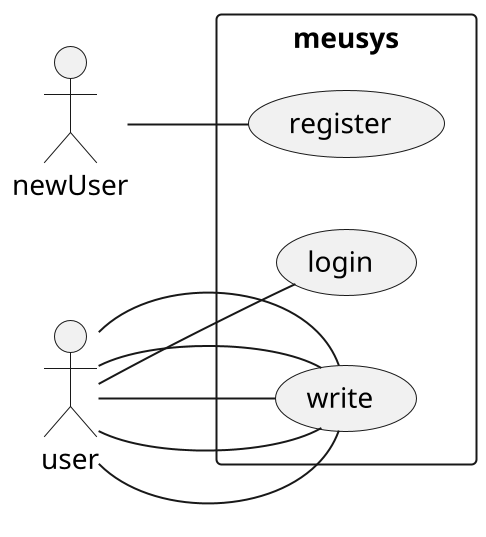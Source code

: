 @startuml teste

scale 2
left to right direction
skinparam PackageStyle rect
actor newUser
actor user
rectangle meusys {
  newUser -- (register)
  user -- (login)
  user -- (write)
  user -- (write)
  user -- (write)
  user -- (write)
  user -- (write)
}
@enduml